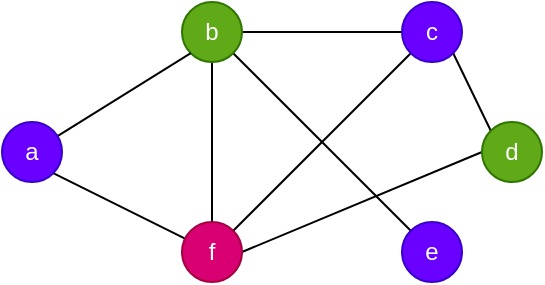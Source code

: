 <mxfile version="14.6.13" type="device"><diagram id="-M2CDdIIeFMoaEc4UN-n" name="第 1 页"><mxGraphModel dx="593" dy="366" grid="1" gridSize="10" guides="1" tooltips="1" connect="1" arrows="1" fold="1" page="1" pageScale="1" pageWidth="827" pageHeight="1169" math="0" shadow="0"><root><mxCell id="0"/><mxCell id="1" parent="0"/><mxCell id="B8_G60d32qPBChaUQm__-10" style="edgeStyle=none;rounded=0;orthogonalLoop=1;jettySize=auto;html=1;exitX=0.5;exitY=1;exitDx=0;exitDy=0;endArrow=none;endFill=0;" edge="1" parent="1" source="B8_G60d32qPBChaUQm__-1" target="B8_G60d32qPBChaUQm__-3"><mxGeometry relative="1" as="geometry"/></mxCell><mxCell id="B8_G60d32qPBChaUQm__-12" style="edgeStyle=none;rounded=0;orthogonalLoop=1;jettySize=auto;html=1;exitX=1;exitY=1;exitDx=0;exitDy=0;endArrow=none;endFill=0;" edge="1" parent="1" source="B8_G60d32qPBChaUQm__-1" target="B8_G60d32qPBChaUQm__-5"><mxGeometry relative="1" as="geometry"/></mxCell><mxCell id="B8_G60d32qPBChaUQm__-14" style="edgeStyle=none;rounded=0;orthogonalLoop=1;jettySize=auto;html=1;exitX=1;exitY=0.5;exitDx=0;exitDy=0;entryX=0;entryY=0.5;entryDx=0;entryDy=0;endArrow=none;endFill=0;" edge="1" parent="1" source="B8_G60d32qPBChaUQm__-1" target="B8_G60d32qPBChaUQm__-4"><mxGeometry relative="1" as="geometry"/></mxCell><mxCell id="B8_G60d32qPBChaUQm__-1" value="b" style="ellipse;whiteSpace=wrap;html=1;aspect=fixed;fillColor=#60a917;strokeColor=#2D7600;fontColor=#ffffff;" vertex="1" parent="1"><mxGeometry x="140" y="110" width="30" height="30" as="geometry"/></mxCell><mxCell id="B8_G60d32qPBChaUQm__-7" style="rounded=0;orthogonalLoop=1;jettySize=auto;html=1;entryX=0;entryY=1;entryDx=0;entryDy=0;endArrow=none;endFill=0;" edge="1" parent="1" source="B8_G60d32qPBChaUQm__-2" target="B8_G60d32qPBChaUQm__-1"><mxGeometry relative="1" as="geometry"/></mxCell><mxCell id="B8_G60d32qPBChaUQm__-8" style="edgeStyle=none;rounded=0;orthogonalLoop=1;jettySize=auto;html=1;exitX=1;exitY=1;exitDx=0;exitDy=0;endArrow=none;endFill=0;" edge="1" parent="1" source="B8_G60d32qPBChaUQm__-2" target="B8_G60d32qPBChaUQm__-3"><mxGeometry relative="1" as="geometry"/></mxCell><mxCell id="B8_G60d32qPBChaUQm__-2" value="a" style="ellipse;whiteSpace=wrap;html=1;aspect=fixed;fillColor=#6a00ff;strokeColor=#3700CC;fontColor=#ffffff;" vertex="1" parent="1"><mxGeometry x="50" y="170" width="30" height="30" as="geometry"/></mxCell><mxCell id="B8_G60d32qPBChaUQm__-11" style="edgeStyle=none;rounded=0;orthogonalLoop=1;jettySize=auto;html=1;exitX=1;exitY=0;exitDx=0;exitDy=0;entryX=0;entryY=1;entryDx=0;entryDy=0;endArrow=none;endFill=0;" edge="1" parent="1" source="B8_G60d32qPBChaUQm__-3" target="B8_G60d32qPBChaUQm__-4"><mxGeometry relative="1" as="geometry"/></mxCell><mxCell id="B8_G60d32qPBChaUQm__-15" style="edgeStyle=none;rounded=0;orthogonalLoop=1;jettySize=auto;html=1;exitX=1;exitY=0.5;exitDx=0;exitDy=0;entryX=0;entryY=0.5;entryDx=0;entryDy=0;endArrow=none;endFill=0;" edge="1" parent="1" source="B8_G60d32qPBChaUQm__-3" target="B8_G60d32qPBChaUQm__-6"><mxGeometry relative="1" as="geometry"/></mxCell><mxCell id="B8_G60d32qPBChaUQm__-3" value="f" style="ellipse;whiteSpace=wrap;html=1;aspect=fixed;fillColor=#d80073;strokeColor=#A50040;fontColor=#ffffff;" vertex="1" parent="1"><mxGeometry x="140" y="220" width="30" height="30" as="geometry"/></mxCell><mxCell id="B8_G60d32qPBChaUQm__-16" style="edgeStyle=none;rounded=0;orthogonalLoop=1;jettySize=auto;html=1;exitX=1;exitY=1;exitDx=0;exitDy=0;entryX=0;entryY=0;entryDx=0;entryDy=0;endArrow=none;endFill=0;" edge="1" parent="1" source="B8_G60d32qPBChaUQm__-4" target="B8_G60d32qPBChaUQm__-6"><mxGeometry relative="1" as="geometry"/></mxCell><mxCell id="B8_G60d32qPBChaUQm__-4" value="c" style="ellipse;whiteSpace=wrap;html=1;aspect=fixed;fillColor=#6a00ff;strokeColor=#3700CC;fontColor=#ffffff;" vertex="1" parent="1"><mxGeometry x="250" y="110" width="30" height="30" as="geometry"/></mxCell><mxCell id="B8_G60d32qPBChaUQm__-5" value="e" style="ellipse;whiteSpace=wrap;html=1;aspect=fixed;fillColor=#6a00ff;strokeColor=#3700CC;fontColor=#ffffff;" vertex="1" parent="1"><mxGeometry x="250" y="220" width="30" height="30" as="geometry"/></mxCell><mxCell id="B8_G60d32qPBChaUQm__-6" value="d" style="ellipse;whiteSpace=wrap;html=1;aspect=fixed;fillColor=#60a917;strokeColor=#2D7600;fontColor=#ffffff;" vertex="1" parent="1"><mxGeometry x="290" y="170" width="30" height="30" as="geometry"/></mxCell></root></mxGraphModel></diagram></mxfile>